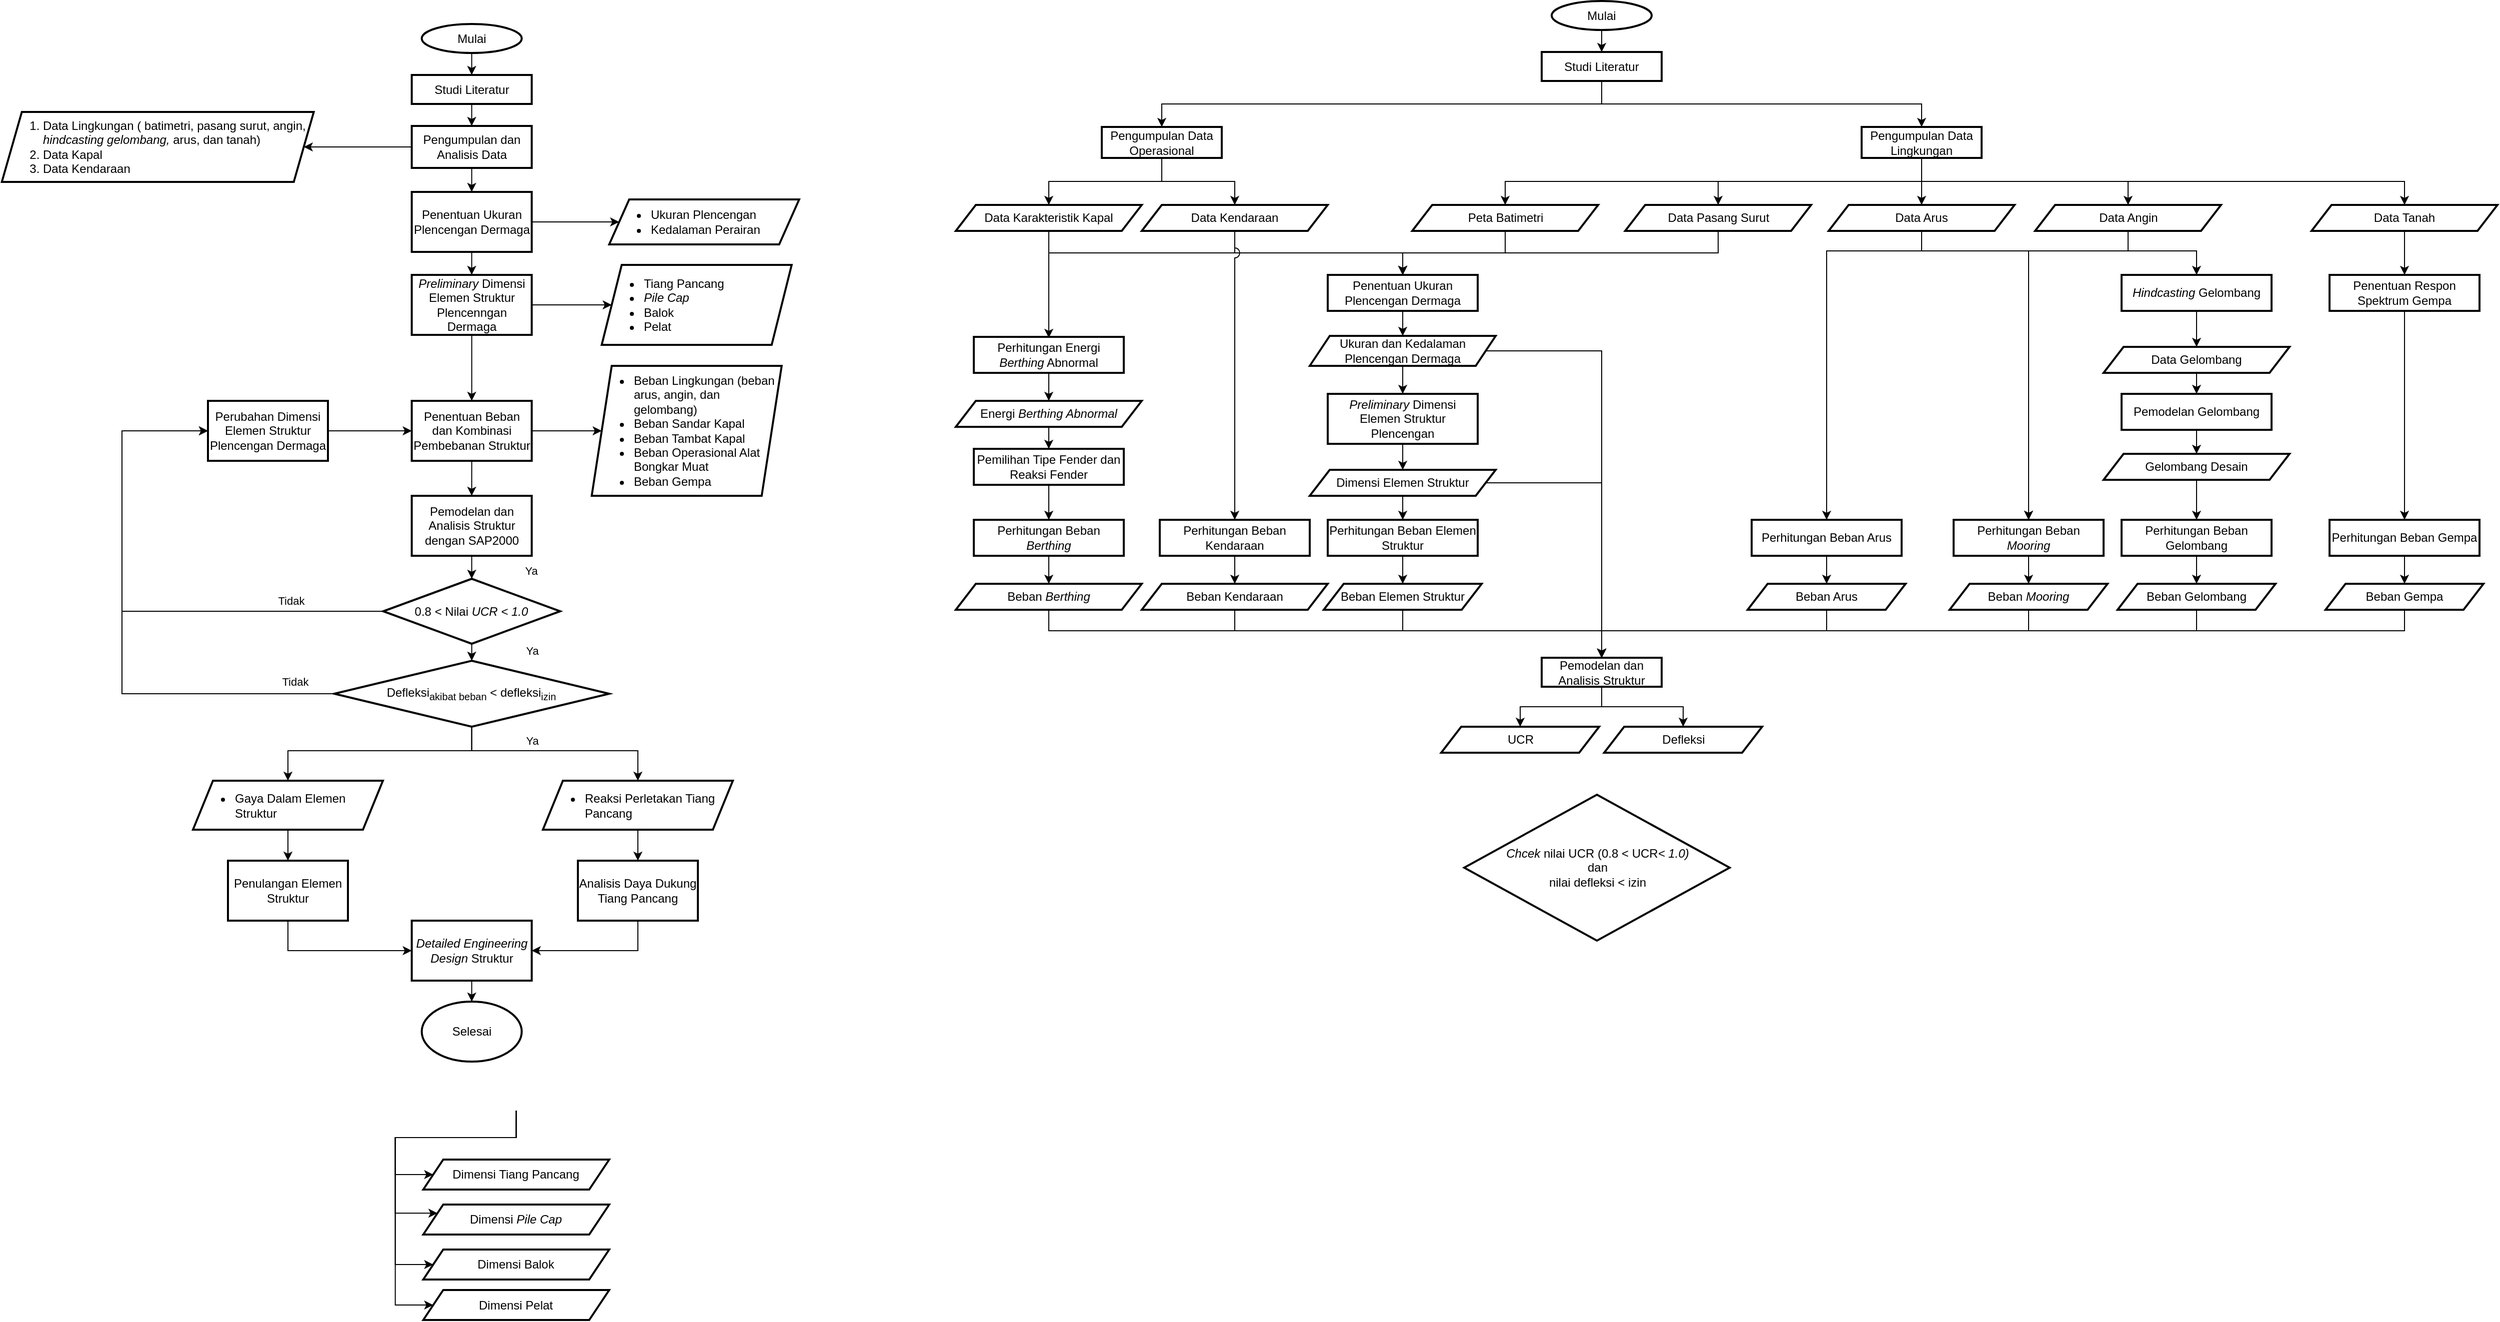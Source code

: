 <mxfile version="21.5.1" type="github">
  <diagram id="hsn3fKaMIO-5Dz97zqOI" name="Halaman-1">
    <mxGraphModel dx="593" dy="855" grid="0" gridSize="10" guides="1" tooltips="1" connect="1" arrows="1" fold="1" page="0" pageScale="1" pageWidth="1169" pageHeight="827" background="none" math="0" shadow="0">
      <root>
        <mxCell id="0" />
        <mxCell id="1" parent="0" />
        <mxCell id="RGUvr4DlTQq4D04LTztD-4" value="" style="edgeStyle=orthogonalEdgeStyle;rounded=0;orthogonalLoop=1;jettySize=auto;html=1;" parent="1" source="RGUvr4DlTQq4D04LTztD-1" target="RGUvr4DlTQq4D04LTztD-3" edge="1">
          <mxGeometry relative="1" as="geometry" />
        </mxCell>
        <mxCell id="RGUvr4DlTQq4D04LTztD-1" value="Mulai" style="strokeWidth=2;html=1;shape=mxgraph.flowchart.start_1;whiteSpace=wrap;" parent="1" vertex="1">
          <mxGeometry x="509.83" y="353" width="100" height="29" as="geometry" />
        </mxCell>
        <mxCell id="RGUvr4DlTQq4D04LTztD-11" value="" style="edgeStyle=orthogonalEdgeStyle;rounded=0;orthogonalLoop=1;jettySize=auto;html=1;" parent="1" source="RGUvr4DlTQq4D04LTztD-3" target="RGUvr4DlTQq4D04LTztD-10" edge="1">
          <mxGeometry relative="1" as="geometry" />
        </mxCell>
        <mxCell id="RGUvr4DlTQq4D04LTztD-3" value="Studi Literatur" style="whiteSpace=wrap;html=1;strokeWidth=2;" parent="1" vertex="1">
          <mxGeometry x="499.83" y="404" width="120" height="29" as="geometry" />
        </mxCell>
        <mxCell id="RGUvr4DlTQq4D04LTztD-22" style="edgeStyle=orthogonalEdgeStyle;rounded=0;orthogonalLoop=1;jettySize=auto;html=1;entryX=1;entryY=0.5;entryDx=0;entryDy=0;" parent="1" source="RGUvr4DlTQq4D04LTztD-10" target="RGUvr4DlTQq4D04LTztD-19" edge="1">
          <mxGeometry relative="1" as="geometry" />
        </mxCell>
        <mxCell id="RGUvr4DlTQq4D04LTztD-25" style="edgeStyle=orthogonalEdgeStyle;rounded=0;orthogonalLoop=1;jettySize=auto;html=1;" parent="1" source="RGUvr4DlTQq4D04LTztD-10" target="RGUvr4DlTQq4D04LTztD-24" edge="1">
          <mxGeometry relative="1" as="geometry" />
        </mxCell>
        <mxCell id="RGUvr4DlTQq4D04LTztD-10" value="Pengumpulan dan Analisis Data" style="whiteSpace=wrap;html=1;strokeWidth=2;" parent="1" vertex="1">
          <mxGeometry x="499.83" y="455" width="120" height="42" as="geometry" />
        </mxCell>
        <mxCell id="RGUvr4DlTQq4D04LTztD-19" value="&lt;ol&gt;&lt;li style=&quot;text-align: left;&quot;&gt;Data Lingkungan ( batimetri, pasang surut, angin, &lt;i&gt;hindcasting gelombang,&lt;/i&gt;&amp;nbsp;arus, dan tanah)&lt;/li&gt;&lt;li style=&quot;text-align: left;&quot;&gt;Data Kapal&lt;/li&gt;&lt;li style=&quot;text-align: left;&quot;&gt;Data Kendaraan&lt;/li&gt;&lt;/ol&gt;" style="shape=parallelogram;perimeter=parallelogramPerimeter;whiteSpace=wrap;html=1;fixedSize=1;strokeWidth=2;align=center;" parent="1" vertex="1">
          <mxGeometry x="89.83" y="441" width="312" height="70" as="geometry" />
        </mxCell>
        <mxCell id="RGUvr4DlTQq4D04LTztD-29" value="" style="edgeStyle=orthogonalEdgeStyle;rounded=0;orthogonalLoop=1;jettySize=auto;html=1;" parent="1" source="RGUvr4DlTQq4D04LTztD-24" target="RGUvr4DlTQq4D04LTztD-28" edge="1">
          <mxGeometry relative="1" as="geometry" />
        </mxCell>
        <mxCell id="RGUvr4DlTQq4D04LTztD-31" value="" style="edgeStyle=orthogonalEdgeStyle;rounded=0;orthogonalLoop=1;jettySize=auto;html=1;" parent="1" source="RGUvr4DlTQq4D04LTztD-24" target="RGUvr4DlTQq4D04LTztD-30" edge="1">
          <mxGeometry relative="1" as="geometry" />
        </mxCell>
        <mxCell id="RGUvr4DlTQq4D04LTztD-24" value="Penentuan Ukuran Plencengan Dermaga" style="whiteSpace=wrap;html=1;strokeWidth=2;" parent="1" vertex="1">
          <mxGeometry x="499.83" y="521" width="120" height="60" as="geometry" />
        </mxCell>
        <mxCell id="RGUvr4DlTQq4D04LTztD-28" value="&lt;ul&gt;&lt;li&gt;Ukuran Plencengan&lt;/li&gt;&lt;li&gt;Kedalaman Perairan&lt;/li&gt;&lt;/ul&gt;" style="shape=parallelogram;perimeter=parallelogramPerimeter;whiteSpace=wrap;html=1;fixedSize=1;strokeWidth=2;align=left;" parent="1" vertex="1">
          <mxGeometry x="697.33" y="528.5" width="190" height="45" as="geometry" />
        </mxCell>
        <mxCell id="RGUvr4DlTQq4D04LTztD-35" style="edgeStyle=orthogonalEdgeStyle;rounded=0;orthogonalLoop=1;jettySize=auto;html=1;" parent="1" source="RGUvr4DlTQq4D04LTztD-30" target="RGUvr4DlTQq4D04LTztD-34" edge="1">
          <mxGeometry relative="1" as="geometry" />
        </mxCell>
        <mxCell id="RGUvr4DlTQq4D04LTztD-37" style="edgeStyle=orthogonalEdgeStyle;rounded=0;orthogonalLoop=1;jettySize=auto;html=1;" parent="1" source="RGUvr4DlTQq4D04LTztD-30" target="RGUvr4DlTQq4D04LTztD-36" edge="1">
          <mxGeometry relative="1" as="geometry" />
        </mxCell>
        <mxCell id="RGUvr4DlTQq4D04LTztD-30" value="&lt;i&gt;Preliminary&lt;/i&gt; Dimensi Elemen Struktur Plencenngan Dermaga" style="whiteSpace=wrap;html=1;strokeWidth=2;" parent="1" vertex="1">
          <mxGeometry x="499.83" y="604" width="120" height="60" as="geometry" />
        </mxCell>
        <mxCell id="RGUvr4DlTQq4D04LTztD-34" value="&lt;ul&gt;&lt;li&gt;Tiang Pancang&lt;/li&gt;&lt;li&gt;&lt;i&gt;Pile Cap&lt;/i&gt;&lt;/li&gt;&lt;li&gt;Balok&lt;/li&gt;&lt;li&gt;Pelat&lt;/li&gt;&lt;/ul&gt;" style="shape=parallelogram;perimeter=parallelogramPerimeter;whiteSpace=wrap;html=1;fixedSize=1;strokeWidth=2;align=left;" parent="1" vertex="1">
          <mxGeometry x="689.83" y="594" width="190" height="80" as="geometry" />
        </mxCell>
        <mxCell id="RGUvr4DlTQq4D04LTztD-39" style="edgeStyle=orthogonalEdgeStyle;rounded=0;orthogonalLoop=1;jettySize=auto;html=1;exitX=0.5;exitY=1;exitDx=0;exitDy=0;" parent="1" source="RGUvr4DlTQq4D04LTztD-36" target="RGUvr4DlTQq4D04LTztD-38" edge="1">
          <mxGeometry relative="1" as="geometry" />
        </mxCell>
        <mxCell id="RGUvr4DlTQq4D04LTztD-44" style="edgeStyle=orthogonalEdgeStyle;rounded=0;orthogonalLoop=1;jettySize=auto;html=1;exitX=1;exitY=0.5;exitDx=0;exitDy=0;" parent="1" source="RGUvr4DlTQq4D04LTztD-36" target="RGUvr4DlTQq4D04LTztD-43" edge="1">
          <mxGeometry relative="1" as="geometry" />
        </mxCell>
        <mxCell id="RGUvr4DlTQq4D04LTztD-36" value="Penentuan Beban dan Kombinasi Pembebanan Struktur" style="whiteSpace=wrap;html=1;strokeWidth=2;" parent="1" vertex="1">
          <mxGeometry x="499.83" y="730" width="120" height="60" as="geometry" />
        </mxCell>
        <mxCell id="RGUvr4DlTQq4D04LTztD-47" style="edgeStyle=orthogonalEdgeStyle;rounded=0;orthogonalLoop=1;jettySize=auto;html=1;entryX=0.5;entryY=0;entryDx=0;entryDy=0;entryPerimeter=0;" parent="1" source="RGUvr4DlTQq4D04LTztD-38" target="RGUvr4DlTQq4D04LTztD-46" edge="1">
          <mxGeometry relative="1" as="geometry" />
        </mxCell>
        <mxCell id="RGUvr4DlTQq4D04LTztD-38" value="Pemodelan dan Analisis Struktur dengan SAP2000" style="whiteSpace=wrap;html=1;strokeWidth=2;" parent="1" vertex="1">
          <mxGeometry x="499.83" y="825" width="120" height="60" as="geometry" />
        </mxCell>
        <mxCell id="RGUvr4DlTQq4D04LTztD-43" value="&lt;ul&gt;&lt;li&gt;Beban Lingkungan (beban arus, angin, dan gelombang)&lt;/li&gt;&lt;li&gt;Beban Sandar Kapal&lt;/li&gt;&lt;li&gt;Beban Tambat Kapal&lt;/li&gt;&lt;li&gt;Beban Operasional Alat&amp;nbsp; Bongkar Muat&lt;/li&gt;&lt;li&gt;Beban Gempa&lt;/li&gt;&lt;/ul&gt;" style="shape=parallelogram;perimeter=parallelogramPerimeter;whiteSpace=wrap;html=1;fixedSize=1;strokeWidth=2;align=left;" parent="1" vertex="1">
          <mxGeometry x="679.83" y="695" width="190" height="130" as="geometry" />
        </mxCell>
        <mxCell id="RGUvr4DlTQq4D04LTztD-52" style="edgeStyle=orthogonalEdgeStyle;rounded=0;orthogonalLoop=1;jettySize=auto;html=1;exitX=0.5;exitY=1;exitDx=0;exitDy=0;exitPerimeter=0;entryX=0.5;entryY=0;entryDx=0;entryDy=0;entryPerimeter=0;" parent="1" source="RGUvr4DlTQq4D04LTztD-46" target="RGUvr4DlTQq4D04LTztD-53" edge="1">
          <mxGeometry relative="1" as="geometry">
            <mxPoint x="559.83" y="1201.0" as="targetPoint" />
          </mxGeometry>
        </mxCell>
        <mxCell id="RGUvr4DlTQq4D04LTztD-46" value="0.8 &amp;lt; Nilai&lt;i&gt;&amp;nbsp;UCR &amp;lt; 1.0&lt;/i&gt;" style="strokeWidth=2;html=1;shape=mxgraph.flowchart.decision;whiteSpace=wrap;" parent="1" vertex="1">
          <mxGeometry x="471.33" y="908" width="177" height="65" as="geometry" />
        </mxCell>
        <mxCell id="RGUvr4DlTQq4D04LTztD-55" style="edgeStyle=orthogonalEdgeStyle;rounded=0;orthogonalLoop=1;jettySize=auto;html=1;entryX=0;entryY=0.5;entryDx=0;entryDy=0;" parent="1" source="RGUvr4DlTQq4D04LTztD-53" target="u0lFD6W9siVNVVhDt6ij-11" edge="1">
          <mxGeometry relative="1" as="geometry">
            <mxPoint x="209.83" y="1211" as="targetPoint" />
            <Array as="points">
              <mxPoint x="210" y="1023" />
              <mxPoint x="210" y="760" />
            </Array>
          </mxGeometry>
        </mxCell>
        <mxCell id="RGUvr4DlTQq4D04LTztD-56" value="Tidak" style="edgeLabel;html=1;align=center;verticalAlign=middle;resizable=0;points=[];" parent="RGUvr4DlTQq4D04LTztD-55" vertex="1" connectable="0">
          <mxGeometry x="-0.858" y="3" relative="1" as="geometry">
            <mxPoint y="-15" as="offset" />
          </mxGeometry>
        </mxCell>
        <mxCell id="RGUvr4DlTQq4D04LTztD-85" value="Ya" style="edgeLabel;html=1;align=center;verticalAlign=middle;resizable=0;points=[];" parent="RGUvr4DlTQq4D04LTztD-55" vertex="1" connectable="0">
          <mxGeometry x="-0.858" y="3" relative="1" as="geometry">
            <mxPoint x="236" y="-126" as="offset" />
          </mxGeometry>
        </mxCell>
        <mxCell id="RGUvr4DlTQq4D04LTztD-86" value="Ya" style="edgeLabel;html=1;align=center;verticalAlign=middle;resizable=0;points=[];" parent="RGUvr4DlTQq4D04LTztD-55" vertex="1" connectable="0">
          <mxGeometry x="-0.858" y="3" relative="1" as="geometry">
            <mxPoint x="237" y="-46" as="offset" />
          </mxGeometry>
        </mxCell>
        <mxCell id="u0lFD6W9siVNVVhDt6ij-1" value="Ya" style="edgeLabel;html=1;align=center;verticalAlign=middle;resizable=0;points=[];" parent="RGUvr4DlTQq4D04LTztD-55" vertex="1" connectable="0">
          <mxGeometry x="-0.858" y="3" relative="1" as="geometry">
            <mxPoint x="237" y="44" as="offset" />
          </mxGeometry>
        </mxCell>
        <mxCell id="u0lFD6W9siVNVVhDt6ij-2" value="Tidak" style="edgeLabel;html=1;align=center;verticalAlign=middle;resizable=0;points=[];" parent="RGUvr4DlTQq4D04LTztD-55" vertex="1" connectable="0">
          <mxGeometry x="-0.858" y="3" relative="1" as="geometry">
            <mxPoint x="-4" y="-96" as="offset" />
          </mxGeometry>
        </mxCell>
        <mxCell id="RGUvr4DlTQq4D04LTztD-60" value="" style="edgeStyle=orthogonalEdgeStyle;rounded=0;orthogonalLoop=1;jettySize=auto;html=1;entryX=0.5;entryY=0;entryDx=0;entryDy=0;" parent="1" source="RGUvr4DlTQq4D04LTztD-53" target="RGUvr4DlTQq4D04LTztD-64" edge="1">
          <mxGeometry relative="1" as="geometry">
            <mxPoint x="580" y="1180" as="targetPoint" />
            <Array as="points">
              <mxPoint x="560" y="1080" />
              <mxPoint x="376" y="1080" />
            </Array>
          </mxGeometry>
        </mxCell>
        <mxCell id="RGUvr4DlTQq4D04LTztD-68" style="edgeStyle=orthogonalEdgeStyle;rounded=0;orthogonalLoop=1;jettySize=auto;html=1;" parent="1" source="RGUvr4DlTQq4D04LTztD-53" target="RGUvr4DlTQq4D04LTztD-66" edge="1">
          <mxGeometry relative="1" as="geometry">
            <Array as="points">
              <mxPoint x="560" y="1080" />
              <mxPoint x="726" y="1080" />
            </Array>
          </mxGeometry>
        </mxCell>
        <mxCell id="RGUvr4DlTQq4D04LTztD-53" value="Defleksi&lt;sub style=&quot;border-color: var(--border-color);&quot;&gt;akibat beban&lt;/sub&gt;&amp;nbsp;&amp;lt; defleksi&lt;sub style=&quot;border-color: var(--border-color);&quot;&gt;izin&lt;/sub&gt;" style="strokeWidth=2;html=1;shape=mxgraph.flowchart.decision;whiteSpace=wrap;" parent="1" vertex="1">
          <mxGeometry x="422.33" y="990" width="275" height="66" as="geometry" />
        </mxCell>
        <mxCell id="RGUvr4DlTQq4D04LTztD-69" style="edgeStyle=orthogonalEdgeStyle;rounded=0;orthogonalLoop=1;jettySize=auto;html=1;entryX=0.5;entryY=0;entryDx=0;entryDy=0;" parent="1" source="RGUvr4DlTQq4D04LTztD-64" target="RGUvr4DlTQq4D04LTztD-70" edge="1">
          <mxGeometry relative="1" as="geometry">
            <mxPoint x="375" y="1249" as="targetPoint" />
          </mxGeometry>
        </mxCell>
        <mxCell id="RGUvr4DlTQq4D04LTztD-64" value="&lt;ul&gt;&lt;li&gt;Gaya Dalam Elemen Struktur&lt;/li&gt;&lt;/ul&gt;" style="shape=parallelogram;perimeter=parallelogramPerimeter;whiteSpace=wrap;html=1;fixedSize=1;strokeWidth=2;align=left;" parent="1" vertex="1">
          <mxGeometry x="281" y="1110" width="190" height="49" as="geometry" />
        </mxCell>
        <mxCell id="RGUvr4DlTQq4D04LTztD-73" style="edgeStyle=orthogonalEdgeStyle;rounded=0;orthogonalLoop=1;jettySize=auto;html=1;entryX=0.5;entryY=0;entryDx=0;entryDy=0;" parent="1" source="RGUvr4DlTQq4D04LTztD-66" target="RGUvr4DlTQq4D04LTztD-72" edge="1">
          <mxGeometry relative="1" as="geometry" />
        </mxCell>
        <mxCell id="RGUvr4DlTQq4D04LTztD-66" value="&lt;ul&gt;&lt;li&gt;Reaksi Perletakan Tiang Pancang&lt;/li&gt;&lt;/ul&gt;" style="shape=parallelogram;perimeter=parallelogramPerimeter;whiteSpace=wrap;html=1;fixedSize=1;strokeWidth=2;align=left;" parent="1" vertex="1">
          <mxGeometry x="631" y="1110" width="190" height="49" as="geometry" />
        </mxCell>
        <mxCell id="RGUvr4DlTQq4D04LTztD-75" style="edgeStyle=orthogonalEdgeStyle;rounded=0;orthogonalLoop=1;jettySize=auto;html=1;entryX=0;entryY=0.5;entryDx=0;entryDy=0;exitX=0.5;exitY=1;exitDx=0;exitDy=0;" parent="1" source="RGUvr4DlTQq4D04LTztD-70" target="RGUvr4DlTQq4D04LTztD-74" edge="1">
          <mxGeometry relative="1" as="geometry" />
        </mxCell>
        <mxCell id="RGUvr4DlTQq4D04LTztD-70" value="Penulangan Elemen Struktur" style="whiteSpace=wrap;html=1;strokeWidth=2;" parent="1" vertex="1">
          <mxGeometry x="316" y="1190" width="120" height="60" as="geometry" />
        </mxCell>
        <mxCell id="RGUvr4DlTQq4D04LTztD-76" style="edgeStyle=orthogonalEdgeStyle;rounded=0;orthogonalLoop=1;jettySize=auto;html=1;entryX=1;entryY=0.5;entryDx=0;entryDy=0;exitX=0.5;exitY=1;exitDx=0;exitDy=0;" parent="1" source="RGUvr4DlTQq4D04LTztD-72" target="RGUvr4DlTQq4D04LTztD-74" edge="1">
          <mxGeometry relative="1" as="geometry" />
        </mxCell>
        <mxCell id="RGUvr4DlTQq4D04LTztD-72" value="Analisis Daya Dukung Tiang Pancang" style="whiteSpace=wrap;html=1;strokeWidth=2;" parent="1" vertex="1">
          <mxGeometry x="666" y="1190" width="120" height="60" as="geometry" />
        </mxCell>
        <mxCell id="RGUvr4DlTQq4D04LTztD-78" value="" style="edgeStyle=orthogonalEdgeStyle;rounded=0;orthogonalLoop=1;jettySize=auto;html=1;entryX=0.5;entryY=0;entryDx=0;entryDy=0;entryPerimeter=0;" parent="1" source="RGUvr4DlTQq4D04LTztD-74" target="RGUvr4DlTQq4D04LTztD-79" edge="1">
          <mxGeometry relative="1" as="geometry">
            <mxPoint x="560" y="1439" as="targetPoint" />
          </mxGeometry>
        </mxCell>
        <mxCell id="RGUvr4DlTQq4D04LTztD-74" value="&lt;i&gt;Detailed Engineering Design &lt;/i&gt;Struktur" style="whiteSpace=wrap;html=1;strokeWidth=2;" parent="1" vertex="1">
          <mxGeometry x="499.83" y="1250" width="120" height="60" as="geometry" />
        </mxCell>
        <mxCell id="RGUvr4DlTQq4D04LTztD-79" value="Selesai" style="strokeWidth=2;html=1;shape=mxgraph.flowchart.start_1;whiteSpace=wrap;" parent="1" vertex="1">
          <mxGeometry x="509.83" y="1331" width="100" height="60" as="geometry" />
        </mxCell>
        <mxCell id="u0lFD6W9siVNVVhDt6ij-7" value="" style="edgeStyle=orthogonalEdgeStyle;rounded=0;orthogonalLoop=1;jettySize=auto;html=1;exitX=0;exitY=0.5;exitDx=0;exitDy=0;exitPerimeter=0;entryX=0;entryY=0.5;entryDx=0;entryDy=0;" parent="1" source="RGUvr4DlTQq4D04LTztD-46" target="u0lFD6W9siVNVVhDt6ij-11" edge="1">
          <mxGeometry relative="1" as="geometry">
            <Array as="points">
              <mxPoint x="210" y="941" />
              <mxPoint x="210" y="760" />
            </Array>
            <mxPoint x="471" y="941" as="sourcePoint" />
            <mxPoint x="499" y="634" as="targetPoint" />
          </mxGeometry>
        </mxCell>
        <mxCell id="u0lFD6W9siVNVVhDt6ij-12" style="edgeStyle=orthogonalEdgeStyle;rounded=0;orthogonalLoop=1;jettySize=auto;html=1;entryX=0;entryY=0.5;entryDx=0;entryDy=0;" parent="1" source="u0lFD6W9siVNVVhDt6ij-11" target="RGUvr4DlTQq4D04LTztD-36" edge="1">
          <mxGeometry relative="1" as="geometry" />
        </mxCell>
        <mxCell id="u0lFD6W9siVNVVhDt6ij-11" value="Perubahan Dimensi Elemen Struktur Plencengan Dermaga" style="whiteSpace=wrap;html=1;strokeWidth=2;" parent="1" vertex="1">
          <mxGeometry x="296" y="730" width="120" height="60" as="geometry" />
        </mxCell>
        <mxCell id="rYCNu0aDo_Y2NOdWBEIi-1" value="Mulai" style="strokeWidth=2;html=1;shape=mxgraph.flowchart.start_1;whiteSpace=wrap;" vertex="1" parent="1">
          <mxGeometry x="1640" y="330" width="100" height="29" as="geometry" />
        </mxCell>
        <mxCell id="rYCNu0aDo_Y2NOdWBEIi-2" value="" style="edgeStyle=orthogonalEdgeStyle;rounded=0;orthogonalLoop=1;jettySize=auto;html=1;exitX=0.5;exitY=1;exitDx=0;exitDy=0;exitPerimeter=0;" edge="1" target="rYCNu0aDo_Y2NOdWBEIi-3" parent="1" source="rYCNu0aDo_Y2NOdWBEIi-1">
          <mxGeometry relative="1" as="geometry">
            <mxPoint x="1690" y="351.0" as="sourcePoint" />
          </mxGeometry>
        </mxCell>
        <mxCell id="rYCNu0aDo_Y2NOdWBEIi-14" style="edgeStyle=orthogonalEdgeStyle;rounded=0;orthogonalLoop=1;jettySize=auto;html=1;exitX=0.5;exitY=1;exitDx=0;exitDy=0;" edge="1" parent="1" source="rYCNu0aDo_Y2NOdWBEIi-3" target="rYCNu0aDo_Y2NOdWBEIi-4">
          <mxGeometry relative="1" as="geometry" />
        </mxCell>
        <mxCell id="rYCNu0aDo_Y2NOdWBEIi-15" style="edgeStyle=orthogonalEdgeStyle;rounded=0;orthogonalLoop=1;jettySize=auto;html=1;entryX=0.5;entryY=0;entryDx=0;entryDy=0;exitX=0.5;exitY=1;exitDx=0;exitDy=0;" edge="1" parent="1" source="rYCNu0aDo_Y2NOdWBEIi-3" target="rYCNu0aDo_Y2NOdWBEIi-8">
          <mxGeometry relative="1" as="geometry" />
        </mxCell>
        <mxCell id="rYCNu0aDo_Y2NOdWBEIi-3" value="Studi Literatur" style="whiteSpace=wrap;html=1;strokeWidth=2;" vertex="1" parent="1">
          <mxGeometry x="1630" y="381" width="120" height="29" as="geometry" />
        </mxCell>
        <mxCell id="rYCNu0aDo_Y2NOdWBEIi-21" style="edgeStyle=orthogonalEdgeStyle;rounded=0;orthogonalLoop=1;jettySize=auto;html=1;exitX=0.5;exitY=1;exitDx=0;exitDy=0;" edge="1" parent="1" source="rYCNu0aDo_Y2NOdWBEIi-4" target="rYCNu0aDo_Y2NOdWBEIi-6">
          <mxGeometry relative="1" as="geometry" />
        </mxCell>
        <mxCell id="rYCNu0aDo_Y2NOdWBEIi-22" style="edgeStyle=orthogonalEdgeStyle;rounded=0;orthogonalLoop=1;jettySize=auto;html=1;entryX=0.5;entryY=0;entryDx=0;entryDy=0;" edge="1" parent="1" source="rYCNu0aDo_Y2NOdWBEIi-4" target="rYCNu0aDo_Y2NOdWBEIi-7">
          <mxGeometry relative="1" as="geometry" />
        </mxCell>
        <mxCell id="rYCNu0aDo_Y2NOdWBEIi-4" value="Pengumpulan Data Operasional" style="whiteSpace=wrap;html=1;strokeWidth=2;" vertex="1" parent="1">
          <mxGeometry x="1190" y="456" width="120" height="31" as="geometry" />
        </mxCell>
        <mxCell id="rYCNu0aDo_Y2NOdWBEIi-19" style="edgeStyle=orthogonalEdgeStyle;rounded=0;orthogonalLoop=1;jettySize=auto;html=1;entryX=0.5;entryY=0;entryDx=0;entryDy=0;exitX=0.5;exitY=1;exitDx=0;exitDy=0;" edge="1" parent="1" source="rYCNu0aDo_Y2NOdWBEIi-6" target="rYCNu0aDo_Y2NOdWBEIi-16">
          <mxGeometry relative="1" as="geometry" />
        </mxCell>
        <mxCell id="rYCNu0aDo_Y2NOdWBEIi-37" style="edgeStyle=orthogonalEdgeStyle;rounded=0;orthogonalLoop=1;jettySize=auto;html=1;jumpStyle=arc;jumpSize=10;" edge="1" parent="1" source="rYCNu0aDo_Y2NOdWBEIi-6">
          <mxGeometry relative="1" as="geometry">
            <mxPoint x="1137" y="667" as="targetPoint" />
          </mxGeometry>
        </mxCell>
        <mxCell id="rYCNu0aDo_Y2NOdWBEIi-6" value="&lt;span style=&quot;text-align: left; background-color: initial;&quot;&gt;Data Karakteristik Kapal&lt;/span&gt;" style="shape=parallelogram;perimeter=parallelogramPerimeter;whiteSpace=wrap;html=1;fixedSize=1;strokeWidth=2;align=center;" vertex="1" parent="1">
          <mxGeometry x="1044" y="534" width="186" height="26" as="geometry" />
        </mxCell>
        <mxCell id="rYCNu0aDo_Y2NOdWBEIi-18" style="edgeStyle=orthogonalEdgeStyle;rounded=0;orthogonalLoop=1;jettySize=auto;html=1;entryX=0.5;entryY=0;entryDx=0;entryDy=0;" edge="1" parent="1" source="rYCNu0aDo_Y2NOdWBEIi-7" target="rYCNu0aDo_Y2NOdWBEIi-16">
          <mxGeometry relative="1" as="geometry" />
        </mxCell>
        <mxCell id="rYCNu0aDo_Y2NOdWBEIi-36" style="edgeStyle=orthogonalEdgeStyle;rounded=0;orthogonalLoop=1;jettySize=auto;html=1;jumpStyle=arc;jumpSize=10;" edge="1" parent="1" source="rYCNu0aDo_Y2NOdWBEIi-7" target="rYCNu0aDo_Y2NOdWBEIi-28">
          <mxGeometry relative="1" as="geometry" />
        </mxCell>
        <mxCell id="rYCNu0aDo_Y2NOdWBEIi-7" value="&lt;span style=&quot;text-align: left; background-color: initial;&quot;&gt;Data Kendaraan&lt;/span&gt;" style="shape=parallelogram;perimeter=parallelogramPerimeter;whiteSpace=wrap;html=1;fixedSize=1;strokeWidth=2;align=center;" vertex="1" parent="1">
          <mxGeometry x="1230" y="534" width="186" height="26" as="geometry" />
        </mxCell>
        <mxCell id="rYCNu0aDo_Y2NOdWBEIi-23" style="edgeStyle=orthogonalEdgeStyle;rounded=0;orthogonalLoop=1;jettySize=auto;html=1;entryX=0.5;entryY=0;entryDx=0;entryDy=0;exitX=0.5;exitY=1;exitDx=0;exitDy=0;" edge="1" parent="1" source="rYCNu0aDo_Y2NOdWBEIi-8" target="rYCNu0aDo_Y2NOdWBEIi-9">
          <mxGeometry relative="1" as="geometry" />
        </mxCell>
        <mxCell id="rYCNu0aDo_Y2NOdWBEIi-24" style="edgeStyle=orthogonalEdgeStyle;rounded=0;orthogonalLoop=1;jettySize=auto;html=1;entryX=0.5;entryY=0;entryDx=0;entryDy=0;exitX=0.5;exitY=1;exitDx=0;exitDy=0;" edge="1" parent="1" source="rYCNu0aDo_Y2NOdWBEIi-8" target="rYCNu0aDo_Y2NOdWBEIi-10">
          <mxGeometry relative="1" as="geometry" />
        </mxCell>
        <mxCell id="rYCNu0aDo_Y2NOdWBEIi-25" style="edgeStyle=orthogonalEdgeStyle;rounded=0;orthogonalLoop=1;jettySize=auto;html=1;" edge="1" parent="1" source="rYCNu0aDo_Y2NOdWBEIi-8" target="rYCNu0aDo_Y2NOdWBEIi-11">
          <mxGeometry relative="1" as="geometry" />
        </mxCell>
        <mxCell id="rYCNu0aDo_Y2NOdWBEIi-26" style="edgeStyle=orthogonalEdgeStyle;rounded=0;orthogonalLoop=1;jettySize=auto;html=1;exitX=0.5;exitY=1;exitDx=0;exitDy=0;" edge="1" parent="1" source="rYCNu0aDo_Y2NOdWBEIi-8" target="rYCNu0aDo_Y2NOdWBEIi-12">
          <mxGeometry relative="1" as="geometry" />
        </mxCell>
        <mxCell id="rYCNu0aDo_Y2NOdWBEIi-27" style="edgeStyle=orthogonalEdgeStyle;rounded=0;orthogonalLoop=1;jettySize=auto;html=1;entryX=0.5;entryY=0;entryDx=0;entryDy=0;exitX=0.5;exitY=1;exitDx=0;exitDy=0;" edge="1" parent="1" source="rYCNu0aDo_Y2NOdWBEIi-8" target="rYCNu0aDo_Y2NOdWBEIi-13">
          <mxGeometry relative="1" as="geometry">
            <mxPoint x="2426.5" y="534" as="targetPoint" />
          </mxGeometry>
        </mxCell>
        <mxCell id="rYCNu0aDo_Y2NOdWBEIi-8" value="Pengumpulan Data Lingkungan" style="whiteSpace=wrap;html=1;strokeWidth=2;" vertex="1" parent="1">
          <mxGeometry x="1950" y="456" width="120" height="31" as="geometry" />
        </mxCell>
        <mxCell id="rYCNu0aDo_Y2NOdWBEIi-17" style="edgeStyle=orthogonalEdgeStyle;rounded=0;orthogonalLoop=1;jettySize=auto;html=1;exitX=0.5;exitY=1;exitDx=0;exitDy=0;" edge="1" parent="1" source="rYCNu0aDo_Y2NOdWBEIi-9" target="rYCNu0aDo_Y2NOdWBEIi-16">
          <mxGeometry relative="1" as="geometry" />
        </mxCell>
        <mxCell id="rYCNu0aDo_Y2NOdWBEIi-9" value="&lt;span style=&quot;text-align: left; background-color: initial;&quot;&gt;Peta Batimetri&lt;/span&gt;" style="shape=parallelogram;perimeter=parallelogramPerimeter;whiteSpace=wrap;html=1;fixedSize=1;strokeWidth=2;align=center;" vertex="1" parent="1">
          <mxGeometry x="1500.5" y="534" width="186" height="26" as="geometry" />
        </mxCell>
        <mxCell id="rYCNu0aDo_Y2NOdWBEIi-33" style="edgeStyle=orthogonalEdgeStyle;rounded=0;orthogonalLoop=1;jettySize=auto;html=1;entryX=0.5;entryY=0;entryDx=0;entryDy=0;exitX=0.5;exitY=1;exitDx=0;exitDy=0;" edge="1" parent="1" source="rYCNu0aDo_Y2NOdWBEIi-10" target="rYCNu0aDo_Y2NOdWBEIi-16">
          <mxGeometry relative="1" as="geometry">
            <mxPoint x="1806.5" y="604" as="targetPoint" />
          </mxGeometry>
        </mxCell>
        <mxCell id="rYCNu0aDo_Y2NOdWBEIi-10" value="&lt;span style=&quot;text-align: left; background-color: initial;&quot;&gt;Data Pasang Surut&lt;/span&gt;" style="shape=parallelogram;perimeter=parallelogramPerimeter;whiteSpace=wrap;html=1;fixedSize=1;strokeWidth=2;align=center;" vertex="1" parent="1">
          <mxGeometry x="1713.5" y="534" width="186" height="26" as="geometry" />
        </mxCell>
        <mxCell id="rYCNu0aDo_Y2NOdWBEIi-46" style="edgeStyle=orthogonalEdgeStyle;rounded=0;orthogonalLoop=1;jettySize=auto;html=1;" edge="1" parent="1" source="rYCNu0aDo_Y2NOdWBEIi-11" target="rYCNu0aDo_Y2NOdWBEIi-45">
          <mxGeometry relative="1" as="geometry">
            <Array as="points">
              <mxPoint x="2010" y="580" />
              <mxPoint x="1915" y="580" />
            </Array>
          </mxGeometry>
        </mxCell>
        <mxCell id="rYCNu0aDo_Y2NOdWBEIi-72" style="edgeStyle=orthogonalEdgeStyle;rounded=0;orthogonalLoop=1;jettySize=auto;html=1;entryX=0.5;entryY=0;entryDx=0;entryDy=0;" edge="1" parent="1" source="rYCNu0aDo_Y2NOdWBEIi-11" target="rYCNu0aDo_Y2NOdWBEIi-34">
          <mxGeometry relative="1" as="geometry">
            <Array as="points">
              <mxPoint x="2010" y="580" />
              <mxPoint x="2117" y="580" />
            </Array>
          </mxGeometry>
        </mxCell>
        <mxCell id="rYCNu0aDo_Y2NOdWBEIi-11" value="&lt;span style=&quot;text-align: left; background-color: initial;&quot;&gt;Data Arus&lt;/span&gt;" style="shape=parallelogram;perimeter=parallelogramPerimeter;whiteSpace=wrap;html=1;fixedSize=1;strokeWidth=2;align=center;" vertex="1" parent="1">
          <mxGeometry x="1917" y="534" width="186" height="26" as="geometry" />
        </mxCell>
        <mxCell id="rYCNu0aDo_Y2NOdWBEIi-39" style="edgeStyle=orthogonalEdgeStyle;rounded=0;orthogonalLoop=1;jettySize=auto;html=1;entryX=0.5;entryY=0;entryDx=0;entryDy=0;" edge="1" parent="1" source="rYCNu0aDo_Y2NOdWBEIi-12" target="rYCNu0aDo_Y2NOdWBEIi-34">
          <mxGeometry relative="1" as="geometry">
            <Array as="points">
              <mxPoint x="2217" y="580" />
              <mxPoint x="2117" y="580" />
            </Array>
          </mxGeometry>
        </mxCell>
        <mxCell id="rYCNu0aDo_Y2NOdWBEIi-42" style="edgeStyle=orthogonalEdgeStyle;rounded=0;orthogonalLoop=1;jettySize=auto;html=1;entryX=0.5;entryY=0;entryDx=0;entryDy=0;" edge="1" parent="1" source="rYCNu0aDo_Y2NOdWBEIi-12" target="rYCNu0aDo_Y2NOdWBEIi-41">
          <mxGeometry relative="1" as="geometry">
            <Array as="points">
              <mxPoint x="2217" y="580" />
              <mxPoint x="2285" y="580" />
            </Array>
          </mxGeometry>
        </mxCell>
        <mxCell id="rYCNu0aDo_Y2NOdWBEIi-12" value="&lt;span style=&quot;text-align: left; background-color: initial;&quot;&gt;Data Angin&lt;/span&gt;" style="shape=parallelogram;perimeter=parallelogramPerimeter;whiteSpace=wrap;html=1;fixedSize=1;strokeWidth=2;align=center;" vertex="1" parent="1">
          <mxGeometry x="2123.5" y="534" width="186" height="26" as="geometry" />
        </mxCell>
        <mxCell id="rYCNu0aDo_Y2NOdWBEIi-79" style="edgeStyle=orthogonalEdgeStyle;rounded=0;orthogonalLoop=1;jettySize=auto;html=1;entryX=0.5;entryY=0;entryDx=0;entryDy=0;" edge="1" parent="1" source="rYCNu0aDo_Y2NOdWBEIi-13" target="rYCNu0aDo_Y2NOdWBEIi-78">
          <mxGeometry relative="1" as="geometry" />
        </mxCell>
        <mxCell id="rYCNu0aDo_Y2NOdWBEIi-13" value="&lt;span style=&quot;text-align: left; background-color: initial;&quot;&gt;Data Tanah&lt;/span&gt;" style="shape=parallelogram;perimeter=parallelogramPerimeter;whiteSpace=wrap;html=1;fixedSize=1;strokeWidth=2;align=center;" vertex="1" parent="1">
          <mxGeometry x="2400" y="534" width="186" height="26" as="geometry" />
        </mxCell>
        <mxCell id="rYCNu0aDo_Y2NOdWBEIi-56" style="edgeStyle=orthogonalEdgeStyle;rounded=0;orthogonalLoop=1;jettySize=auto;html=1;" edge="1" parent="1" source="rYCNu0aDo_Y2NOdWBEIi-16" target="rYCNu0aDo_Y2NOdWBEIi-55">
          <mxGeometry relative="1" as="geometry" />
        </mxCell>
        <mxCell id="rYCNu0aDo_Y2NOdWBEIi-16" value="Penentuan Ukuran Plencengan Dermaga" style="whiteSpace=wrap;html=1;strokeWidth=2;" vertex="1" parent="1">
          <mxGeometry x="1416" y="604" width="150" height="36" as="geometry" />
        </mxCell>
        <mxCell id="rYCNu0aDo_Y2NOdWBEIi-93" style="edgeStyle=orthogonalEdgeStyle;rounded=0;orthogonalLoop=1;jettySize=auto;html=1;" edge="1" parent="1" source="rYCNu0aDo_Y2NOdWBEIi-28" target="rYCNu0aDo_Y2NOdWBEIi-83">
          <mxGeometry relative="1" as="geometry" />
        </mxCell>
        <mxCell id="rYCNu0aDo_Y2NOdWBEIi-28" value="Perhitungan Beban Kendaraan" style="whiteSpace=wrap;html=1;strokeWidth=2;" vertex="1" parent="1">
          <mxGeometry x="1248" y="849" width="150" height="36" as="geometry" />
        </mxCell>
        <mxCell id="rYCNu0aDo_Y2NOdWBEIi-92" style="edgeStyle=orthogonalEdgeStyle;rounded=0;orthogonalLoop=1;jettySize=auto;html=1;" edge="1" parent="1" source="rYCNu0aDo_Y2NOdWBEIi-29" target="rYCNu0aDo_Y2NOdWBEIi-82">
          <mxGeometry relative="1" as="geometry" />
        </mxCell>
        <mxCell id="rYCNu0aDo_Y2NOdWBEIi-29" value="Perhitungan Beban &lt;i&gt;Berthing&lt;/i&gt;" style="whiteSpace=wrap;html=1;strokeWidth=2;" vertex="1" parent="1">
          <mxGeometry x="1062" y="849" width="150" height="36" as="geometry" />
        </mxCell>
        <mxCell id="rYCNu0aDo_Y2NOdWBEIi-106" style="edgeStyle=orthogonalEdgeStyle;rounded=0;orthogonalLoop=1;jettySize=auto;html=1;" edge="1" parent="1" source="rYCNu0aDo_Y2NOdWBEIi-34" target="rYCNu0aDo_Y2NOdWBEIi-97">
          <mxGeometry relative="1" as="geometry" />
        </mxCell>
        <mxCell id="rYCNu0aDo_Y2NOdWBEIi-34" value="Perhitungan Beban &lt;i&gt;Mooring&lt;/i&gt;" style="whiteSpace=wrap;html=1;strokeWidth=2;" vertex="1" parent="1">
          <mxGeometry x="2042" y="849" width="150" height="36" as="geometry" />
        </mxCell>
        <mxCell id="rYCNu0aDo_Y2NOdWBEIi-48" style="edgeStyle=orthogonalEdgeStyle;rounded=0;orthogonalLoop=1;jettySize=auto;html=1;entryX=0.5;entryY=0;entryDx=0;entryDy=0;" edge="1" parent="1" source="rYCNu0aDo_Y2NOdWBEIi-41" target="rYCNu0aDo_Y2NOdWBEIi-47">
          <mxGeometry relative="1" as="geometry" />
        </mxCell>
        <mxCell id="rYCNu0aDo_Y2NOdWBEIi-41" value="&lt;i&gt;Hindcasting &lt;/i&gt;Gelombang" style="whiteSpace=wrap;html=1;strokeWidth=2;" vertex="1" parent="1">
          <mxGeometry x="2210" y="604" width="150" height="36" as="geometry" />
        </mxCell>
        <mxCell id="rYCNu0aDo_Y2NOdWBEIi-105" style="edgeStyle=orthogonalEdgeStyle;rounded=0;orthogonalLoop=1;jettySize=auto;html=1;" edge="1" parent="1" source="rYCNu0aDo_Y2NOdWBEIi-45" target="rYCNu0aDo_Y2NOdWBEIi-96">
          <mxGeometry relative="1" as="geometry" />
        </mxCell>
        <mxCell id="rYCNu0aDo_Y2NOdWBEIi-45" value="Perhitungan Beban Arus" style="whiteSpace=wrap;html=1;strokeWidth=2;" vertex="1" parent="1">
          <mxGeometry x="1840" y="849" width="150" height="36" as="geometry" />
        </mxCell>
        <mxCell id="rYCNu0aDo_Y2NOdWBEIi-75" style="edgeStyle=orthogonalEdgeStyle;rounded=0;orthogonalLoop=1;jettySize=auto;html=1;entryX=0.5;entryY=0;entryDx=0;entryDy=0;" edge="1" parent="1" source="rYCNu0aDo_Y2NOdWBEIi-47" target="rYCNu0aDo_Y2NOdWBEIi-73">
          <mxGeometry relative="1" as="geometry" />
        </mxCell>
        <mxCell id="rYCNu0aDo_Y2NOdWBEIi-47" value="&lt;span style=&quot;text-align: left; background-color: initial;&quot;&gt;Data Gelombang&lt;/span&gt;" style="shape=parallelogram;perimeter=parallelogramPerimeter;whiteSpace=wrap;html=1;fixedSize=1;strokeWidth=2;align=center;" vertex="1" parent="1">
          <mxGeometry x="2192" y="676" width="186" height="26" as="geometry" />
        </mxCell>
        <mxCell id="rYCNu0aDo_Y2NOdWBEIi-107" style="edgeStyle=orthogonalEdgeStyle;rounded=0;orthogonalLoop=1;jettySize=auto;html=1;" edge="1" parent="1" source="rYCNu0aDo_Y2NOdWBEIi-50" target="rYCNu0aDo_Y2NOdWBEIi-98">
          <mxGeometry relative="1" as="geometry" />
        </mxCell>
        <mxCell id="rYCNu0aDo_Y2NOdWBEIi-50" value="Perhitungan Beban Gelombang" style="whiteSpace=wrap;html=1;strokeWidth=2;" vertex="1" parent="1">
          <mxGeometry x="2210" y="849" width="150" height="36" as="geometry" />
        </mxCell>
        <mxCell id="rYCNu0aDo_Y2NOdWBEIi-108" style="edgeStyle=orthogonalEdgeStyle;rounded=0;orthogonalLoop=1;jettySize=auto;html=1;" edge="1" parent="1" source="rYCNu0aDo_Y2NOdWBEIi-53" target="rYCNu0aDo_Y2NOdWBEIi-99">
          <mxGeometry relative="1" as="geometry" />
        </mxCell>
        <mxCell id="rYCNu0aDo_Y2NOdWBEIi-53" value="Perhitungan Beban Gempa" style="whiteSpace=wrap;html=1;strokeWidth=2;" vertex="1" parent="1">
          <mxGeometry x="2418" y="849" width="150" height="36" as="geometry" />
        </mxCell>
        <mxCell id="rYCNu0aDo_Y2NOdWBEIi-58" style="edgeStyle=orthogonalEdgeStyle;rounded=0;orthogonalLoop=1;jettySize=auto;html=1;" edge="1" parent="1" source="rYCNu0aDo_Y2NOdWBEIi-55" target="rYCNu0aDo_Y2NOdWBEIi-57">
          <mxGeometry relative="1" as="geometry" />
        </mxCell>
        <mxCell id="rYCNu0aDo_Y2NOdWBEIi-101" style="edgeStyle=orthogonalEdgeStyle;rounded=0;orthogonalLoop=1;jettySize=auto;html=1;" edge="1" parent="1" source="rYCNu0aDo_Y2NOdWBEIi-55" target="rYCNu0aDo_Y2NOdWBEIi-100">
          <mxGeometry relative="1" as="geometry" />
        </mxCell>
        <mxCell id="rYCNu0aDo_Y2NOdWBEIi-55" value="&lt;div style=&quot;&quot;&gt;&lt;span style=&quot;background-color: initial;&quot;&gt;Ukuran dan Kedalaman Plencengan Dermaga&lt;/span&gt;&lt;/div&gt;" style="shape=parallelogram;perimeter=parallelogramPerimeter;whiteSpace=wrap;html=1;fixedSize=1;strokeWidth=2;align=center;" vertex="1" parent="1">
          <mxGeometry x="1398" y="665" width="186" height="30" as="geometry" />
        </mxCell>
        <mxCell id="rYCNu0aDo_Y2NOdWBEIi-64" style="edgeStyle=orthogonalEdgeStyle;rounded=0;orthogonalLoop=1;jettySize=auto;html=1;exitX=0.5;exitY=1;exitDx=0;exitDy=0;entryX=0;entryY=0.5;entryDx=0;entryDy=0;" edge="1" parent="1" target="rYCNu0aDo_Y2NOdWBEIi-59">
          <mxGeometry relative="1" as="geometry">
            <mxPoint x="604.33" y="1440.0" as="sourcePoint" />
            <Array as="points">
              <mxPoint x="604.33" y="1467" />
              <mxPoint x="483.33" y="1467" />
              <mxPoint x="483.33" y="1504" />
            </Array>
          </mxGeometry>
        </mxCell>
        <mxCell id="rYCNu0aDo_Y2NOdWBEIi-65" style="edgeStyle=orthogonalEdgeStyle;rounded=0;orthogonalLoop=1;jettySize=auto;html=1;entryX=0;entryY=0.25;entryDx=0;entryDy=0;" edge="1" parent="1" target="rYCNu0aDo_Y2NOdWBEIi-60">
          <mxGeometry relative="1" as="geometry">
            <mxPoint x="604.33" y="1440.0" as="sourcePoint" />
            <Array as="points">
              <mxPoint x="604.33" y="1467" />
              <mxPoint x="483.33" y="1467" />
              <mxPoint x="483.33" y="1543" />
            </Array>
          </mxGeometry>
        </mxCell>
        <mxCell id="rYCNu0aDo_Y2NOdWBEIi-66" style="edgeStyle=orthogonalEdgeStyle;rounded=0;orthogonalLoop=1;jettySize=auto;html=1;entryX=0;entryY=0.5;entryDx=0;entryDy=0;" edge="1" parent="1" target="rYCNu0aDo_Y2NOdWBEIi-61">
          <mxGeometry relative="1" as="geometry">
            <mxPoint x="604.33" y="1440.0" as="sourcePoint" />
            <Array as="points">
              <mxPoint x="604.33" y="1467" />
              <mxPoint x="483.33" y="1467" />
              <mxPoint x="483.33" y="1594" />
            </Array>
          </mxGeometry>
        </mxCell>
        <mxCell id="rYCNu0aDo_Y2NOdWBEIi-67" style="edgeStyle=orthogonalEdgeStyle;rounded=0;orthogonalLoop=1;jettySize=auto;html=1;entryX=0;entryY=0.5;entryDx=0;entryDy=0;" edge="1" parent="1" target="rYCNu0aDo_Y2NOdWBEIi-62">
          <mxGeometry relative="1" as="geometry">
            <mxPoint x="604.33" y="1440.0" as="sourcePoint" />
            <Array as="points">
              <mxPoint x="604.33" y="1467" />
              <mxPoint x="483.33" y="1467" />
              <mxPoint x="483.33" y="1635" />
            </Array>
          </mxGeometry>
        </mxCell>
        <mxCell id="rYCNu0aDo_Y2NOdWBEIi-69" style="edgeStyle=orthogonalEdgeStyle;rounded=0;orthogonalLoop=1;jettySize=auto;html=1;entryX=0.5;entryY=0;entryDx=0;entryDy=0;" edge="1" parent="1" source="rYCNu0aDo_Y2NOdWBEIi-57" target="rYCNu0aDo_Y2NOdWBEIi-68">
          <mxGeometry relative="1" as="geometry" />
        </mxCell>
        <mxCell id="rYCNu0aDo_Y2NOdWBEIi-57" value="&lt;i&gt;Preliminary &lt;/i&gt;Dimensi Elemen Struktur Plencengan" style="whiteSpace=wrap;html=1;strokeWidth=2;" vertex="1" parent="1">
          <mxGeometry x="1416" y="723" width="150" height="50" as="geometry" />
        </mxCell>
        <mxCell id="rYCNu0aDo_Y2NOdWBEIi-59" value="&lt;div style=&quot;&quot;&gt;Dimensi Tiang Pancang&lt;/div&gt;" style="shape=parallelogram;perimeter=parallelogramPerimeter;whiteSpace=wrap;html=1;fixedSize=1;strokeWidth=2;align=center;" vertex="1" parent="1">
          <mxGeometry x="511.33" y="1489" width="186" height="30" as="geometry" />
        </mxCell>
        <mxCell id="rYCNu0aDo_Y2NOdWBEIi-60" value="&lt;div style=&quot;&quot;&gt;Dimensi &lt;i&gt;Pile Cap&lt;/i&gt;&lt;/div&gt;" style="shape=parallelogram;perimeter=parallelogramPerimeter;whiteSpace=wrap;html=1;fixedSize=1;strokeWidth=2;align=center;" vertex="1" parent="1">
          <mxGeometry x="511.33" y="1534" width="186" height="30" as="geometry" />
        </mxCell>
        <mxCell id="rYCNu0aDo_Y2NOdWBEIi-61" value="&lt;div style=&quot;&quot;&gt;Dimensi Balok&lt;/div&gt;" style="shape=parallelogram;perimeter=parallelogramPerimeter;whiteSpace=wrap;html=1;fixedSize=1;strokeWidth=2;align=center;" vertex="1" parent="1">
          <mxGeometry x="511.33" y="1579" width="186" height="30" as="geometry" />
        </mxCell>
        <mxCell id="rYCNu0aDo_Y2NOdWBEIi-62" value="&lt;div style=&quot;&quot;&gt;Dimensi Pelat&lt;/div&gt;" style="shape=parallelogram;perimeter=parallelogramPerimeter;whiteSpace=wrap;html=1;fixedSize=1;strokeWidth=2;align=center;" vertex="1" parent="1">
          <mxGeometry x="511.33" y="1619.5" width="186" height="30" as="geometry" />
        </mxCell>
        <mxCell id="rYCNu0aDo_Y2NOdWBEIi-81" style="edgeStyle=orthogonalEdgeStyle;rounded=0;orthogonalLoop=1;jettySize=auto;html=1;entryX=0.5;entryY=0;entryDx=0;entryDy=0;" edge="1" parent="1" source="rYCNu0aDo_Y2NOdWBEIi-68" target="rYCNu0aDo_Y2NOdWBEIi-71">
          <mxGeometry relative="1" as="geometry" />
        </mxCell>
        <mxCell id="rYCNu0aDo_Y2NOdWBEIi-102" style="edgeStyle=orthogonalEdgeStyle;rounded=0;orthogonalLoop=1;jettySize=auto;html=1;entryX=0.5;entryY=0;entryDx=0;entryDy=0;" edge="1" parent="1" source="rYCNu0aDo_Y2NOdWBEIi-68" target="rYCNu0aDo_Y2NOdWBEIi-100">
          <mxGeometry relative="1" as="geometry" />
        </mxCell>
        <mxCell id="rYCNu0aDo_Y2NOdWBEIi-68" value="&lt;span style=&quot;text-align: left; background-color: initial;&quot;&gt;Dimensi Elemen Struktur&lt;/span&gt;" style="shape=parallelogram;perimeter=parallelogramPerimeter;whiteSpace=wrap;html=1;fixedSize=1;strokeWidth=2;align=center;" vertex="1" parent="1">
          <mxGeometry x="1398" y="799" width="186" height="26" as="geometry" />
        </mxCell>
        <mxCell id="rYCNu0aDo_Y2NOdWBEIi-94" style="edgeStyle=orthogonalEdgeStyle;rounded=0;orthogonalLoop=1;jettySize=auto;html=1;" edge="1" parent="1" source="rYCNu0aDo_Y2NOdWBEIi-71" target="rYCNu0aDo_Y2NOdWBEIi-85">
          <mxGeometry relative="1" as="geometry" />
        </mxCell>
        <mxCell id="rYCNu0aDo_Y2NOdWBEIi-71" value="Perhitungan Beban Elemen Struktur" style="whiteSpace=wrap;html=1;strokeWidth=2;" vertex="1" parent="1">
          <mxGeometry x="1416" y="849" width="150" height="36" as="geometry" />
        </mxCell>
        <mxCell id="rYCNu0aDo_Y2NOdWBEIi-76" style="edgeStyle=orthogonalEdgeStyle;rounded=0;orthogonalLoop=1;jettySize=auto;html=1;" edge="1" parent="1" source="rYCNu0aDo_Y2NOdWBEIi-73" target="rYCNu0aDo_Y2NOdWBEIi-74">
          <mxGeometry relative="1" as="geometry" />
        </mxCell>
        <mxCell id="rYCNu0aDo_Y2NOdWBEIi-73" value="Pemodelan Gelombang" style="whiteSpace=wrap;html=1;strokeWidth=2;" vertex="1" parent="1">
          <mxGeometry x="2210" y="723" width="150" height="36" as="geometry" />
        </mxCell>
        <mxCell id="rYCNu0aDo_Y2NOdWBEIi-77" style="edgeStyle=orthogonalEdgeStyle;rounded=0;orthogonalLoop=1;jettySize=auto;html=1;entryX=0.5;entryY=0;entryDx=0;entryDy=0;" edge="1" parent="1" source="rYCNu0aDo_Y2NOdWBEIi-74" target="rYCNu0aDo_Y2NOdWBEIi-50">
          <mxGeometry relative="1" as="geometry" />
        </mxCell>
        <mxCell id="rYCNu0aDo_Y2NOdWBEIi-74" value="&lt;span style=&quot;text-align: left; background-color: initial;&quot;&gt;Gelombang Desain&lt;/span&gt;" style="shape=parallelogram;perimeter=parallelogramPerimeter;whiteSpace=wrap;html=1;fixedSize=1;strokeWidth=2;align=center;" vertex="1" parent="1">
          <mxGeometry x="2192" y="783" width="186" height="26" as="geometry" />
        </mxCell>
        <mxCell id="rYCNu0aDo_Y2NOdWBEIi-80" style="edgeStyle=orthogonalEdgeStyle;rounded=0;orthogonalLoop=1;jettySize=auto;html=1;entryX=0.5;entryY=0;entryDx=0;entryDy=0;" edge="1" parent="1" source="rYCNu0aDo_Y2NOdWBEIi-78" target="rYCNu0aDo_Y2NOdWBEIi-53">
          <mxGeometry relative="1" as="geometry" />
        </mxCell>
        <mxCell id="rYCNu0aDo_Y2NOdWBEIi-78" value="Penentuan Respon Spektrum Gempa" style="whiteSpace=wrap;html=1;strokeWidth=2;" vertex="1" parent="1">
          <mxGeometry x="2418" y="604" width="150" height="36" as="geometry" />
        </mxCell>
        <mxCell id="rYCNu0aDo_Y2NOdWBEIi-113" style="edgeStyle=orthogonalEdgeStyle;rounded=0;orthogonalLoop=1;jettySize=auto;html=1;entryX=0.5;entryY=0;entryDx=0;entryDy=0;exitX=0.5;exitY=1;exitDx=0;exitDy=0;" edge="1" parent="1" source="rYCNu0aDo_Y2NOdWBEIi-82" target="rYCNu0aDo_Y2NOdWBEIi-100">
          <mxGeometry relative="1" as="geometry">
            <Array as="points">
              <mxPoint x="1137" y="960" />
              <mxPoint x="1690" y="960" />
            </Array>
          </mxGeometry>
        </mxCell>
        <mxCell id="rYCNu0aDo_Y2NOdWBEIi-82" value="&lt;span style=&quot;text-align: left; background-color: initial;&quot;&gt;Beban &lt;i&gt;Berthing&lt;/i&gt;&lt;/span&gt;" style="shape=parallelogram;perimeter=parallelogramPerimeter;whiteSpace=wrap;html=1;fixedSize=1;strokeWidth=2;align=center;" vertex="1" parent="1">
          <mxGeometry x="1044" y="913" width="186" height="26" as="geometry" />
        </mxCell>
        <mxCell id="rYCNu0aDo_Y2NOdWBEIi-114" style="edgeStyle=orthogonalEdgeStyle;rounded=0;orthogonalLoop=1;jettySize=auto;html=1;entryX=0.5;entryY=0;entryDx=0;entryDy=0;" edge="1" parent="1" source="rYCNu0aDo_Y2NOdWBEIi-83" target="rYCNu0aDo_Y2NOdWBEIi-100">
          <mxGeometry relative="1" as="geometry">
            <Array as="points">
              <mxPoint x="1323" y="960" />
              <mxPoint x="1690" y="960" />
            </Array>
          </mxGeometry>
        </mxCell>
        <mxCell id="rYCNu0aDo_Y2NOdWBEIi-83" value="&lt;div style=&quot;text-align: left;&quot;&gt;&lt;span style=&quot;background-color: initial;&quot;&gt;Beban Kendaraan&lt;/span&gt;&lt;/div&gt;" style="shape=parallelogram;perimeter=parallelogramPerimeter;whiteSpace=wrap;html=1;fixedSize=1;strokeWidth=2;align=center;" vertex="1" parent="1">
          <mxGeometry x="1230" y="913" width="186" height="26" as="geometry" />
        </mxCell>
        <mxCell id="rYCNu0aDo_Y2NOdWBEIi-115" style="edgeStyle=orthogonalEdgeStyle;rounded=0;orthogonalLoop=1;jettySize=auto;html=1;entryX=0.5;entryY=0;entryDx=0;entryDy=0;" edge="1" parent="1" source="rYCNu0aDo_Y2NOdWBEIi-85" target="rYCNu0aDo_Y2NOdWBEIi-100">
          <mxGeometry relative="1" as="geometry">
            <Array as="points">
              <mxPoint x="1491" y="960" />
              <mxPoint x="1690" y="960" />
            </Array>
          </mxGeometry>
        </mxCell>
        <mxCell id="rYCNu0aDo_Y2NOdWBEIi-85" value="&lt;div style=&quot;text-align: left;&quot;&gt;&lt;span style=&quot;background-color: initial;&quot;&gt;Beban Elemen Struktur&lt;/span&gt;&lt;/div&gt;" style="shape=parallelogram;perimeter=parallelogramPerimeter;whiteSpace=wrap;html=1;fixedSize=1;strokeWidth=2;align=center;" vertex="1" parent="1">
          <mxGeometry x="1412" y="913" width="158" height="26" as="geometry" />
        </mxCell>
        <mxCell id="rYCNu0aDo_Y2NOdWBEIi-89" style="edgeStyle=orthogonalEdgeStyle;rounded=0;orthogonalLoop=1;jettySize=auto;html=1;" edge="1" parent="1" source="rYCNu0aDo_Y2NOdWBEIi-86" target="rYCNu0aDo_Y2NOdWBEIi-87">
          <mxGeometry relative="1" as="geometry" />
        </mxCell>
        <mxCell id="rYCNu0aDo_Y2NOdWBEIi-86" value="Perhitungan Energi &lt;i&gt;Berthing&lt;/i&gt; Abnormal" style="whiteSpace=wrap;html=1;strokeWidth=2;" vertex="1" parent="1">
          <mxGeometry x="1062" y="666" width="150" height="36" as="geometry" />
        </mxCell>
        <mxCell id="rYCNu0aDo_Y2NOdWBEIi-90" style="edgeStyle=orthogonalEdgeStyle;rounded=0;orthogonalLoop=1;jettySize=auto;html=1;" edge="1" parent="1" source="rYCNu0aDo_Y2NOdWBEIi-87" target="rYCNu0aDo_Y2NOdWBEIi-88">
          <mxGeometry relative="1" as="geometry" />
        </mxCell>
        <mxCell id="rYCNu0aDo_Y2NOdWBEIi-87" value="&lt;span style=&quot;text-align: left; background-color: initial;&quot;&gt;Energi &lt;i&gt;Berthing Abnormal&lt;/i&gt;&lt;/span&gt;" style="shape=parallelogram;perimeter=parallelogramPerimeter;whiteSpace=wrap;html=1;fixedSize=1;strokeWidth=2;align=center;" vertex="1" parent="1">
          <mxGeometry x="1044" y="730" width="186" height="26" as="geometry" />
        </mxCell>
        <mxCell id="rYCNu0aDo_Y2NOdWBEIi-91" style="edgeStyle=orthogonalEdgeStyle;rounded=0;orthogonalLoop=1;jettySize=auto;html=1;" edge="1" parent="1" source="rYCNu0aDo_Y2NOdWBEIi-88" target="rYCNu0aDo_Y2NOdWBEIi-29">
          <mxGeometry relative="1" as="geometry" />
        </mxCell>
        <mxCell id="rYCNu0aDo_Y2NOdWBEIi-88" value="Pemilihan Tipe Fender dan Reaksi Fender" style="whiteSpace=wrap;html=1;strokeWidth=2;" vertex="1" parent="1">
          <mxGeometry x="1062" y="778" width="150" height="36" as="geometry" />
        </mxCell>
        <mxCell id="rYCNu0aDo_Y2NOdWBEIi-109" style="edgeStyle=orthogonalEdgeStyle;rounded=0;orthogonalLoop=1;jettySize=auto;html=1;entryX=0.5;entryY=0;entryDx=0;entryDy=0;exitX=0.5;exitY=1;exitDx=0;exitDy=0;" edge="1" parent="1" source="rYCNu0aDo_Y2NOdWBEIi-96" target="rYCNu0aDo_Y2NOdWBEIi-100">
          <mxGeometry relative="1" as="geometry">
            <Array as="points">
              <mxPoint x="1915" y="960" />
              <mxPoint x="1690" y="960" />
            </Array>
          </mxGeometry>
        </mxCell>
        <mxCell id="rYCNu0aDo_Y2NOdWBEIi-96" value="&lt;div style=&quot;text-align: left;&quot;&gt;&lt;span style=&quot;background-color: initial;&quot;&gt;Beban Arus&lt;/span&gt;&lt;/div&gt;" style="shape=parallelogram;perimeter=parallelogramPerimeter;whiteSpace=wrap;html=1;fixedSize=1;strokeWidth=2;align=center;" vertex="1" parent="1">
          <mxGeometry x="1836" y="913" width="158" height="26" as="geometry" />
        </mxCell>
        <mxCell id="rYCNu0aDo_Y2NOdWBEIi-110" style="edgeStyle=orthogonalEdgeStyle;rounded=0;orthogonalLoop=1;jettySize=auto;html=1;entryX=0.5;entryY=0;entryDx=0;entryDy=0;" edge="1" parent="1" source="rYCNu0aDo_Y2NOdWBEIi-97" target="rYCNu0aDo_Y2NOdWBEIi-100">
          <mxGeometry relative="1" as="geometry">
            <Array as="points">
              <mxPoint x="2117" y="960" />
              <mxPoint x="1690" y="960" />
            </Array>
          </mxGeometry>
        </mxCell>
        <mxCell id="rYCNu0aDo_Y2NOdWBEIi-97" value="&lt;div style=&quot;text-align: left;&quot;&gt;&lt;span style=&quot;background-color: initial;&quot;&gt;Beban &lt;i&gt;Mooring&lt;/i&gt;&lt;/span&gt;&lt;/div&gt;" style="shape=parallelogram;perimeter=parallelogramPerimeter;whiteSpace=wrap;html=1;fixedSize=1;strokeWidth=2;align=center;" vertex="1" parent="1">
          <mxGeometry x="2038" y="913" width="158" height="26" as="geometry" />
        </mxCell>
        <mxCell id="rYCNu0aDo_Y2NOdWBEIi-111" style="edgeStyle=orthogonalEdgeStyle;rounded=0;orthogonalLoop=1;jettySize=auto;html=1;entryX=0.5;entryY=0;entryDx=0;entryDy=0;" edge="1" parent="1" source="rYCNu0aDo_Y2NOdWBEIi-98" target="rYCNu0aDo_Y2NOdWBEIi-100">
          <mxGeometry relative="1" as="geometry">
            <Array as="points">
              <mxPoint x="2285" y="960" />
              <mxPoint x="1690" y="960" />
            </Array>
          </mxGeometry>
        </mxCell>
        <mxCell id="rYCNu0aDo_Y2NOdWBEIi-98" value="&lt;div style=&quot;text-align: left;&quot;&gt;Beban Gelombang&lt;/div&gt;" style="shape=parallelogram;perimeter=parallelogramPerimeter;whiteSpace=wrap;html=1;fixedSize=1;strokeWidth=2;align=center;" vertex="1" parent="1">
          <mxGeometry x="2206" y="913" width="158" height="26" as="geometry" />
        </mxCell>
        <mxCell id="rYCNu0aDo_Y2NOdWBEIi-112" style="edgeStyle=orthogonalEdgeStyle;rounded=0;orthogonalLoop=1;jettySize=auto;html=1;entryX=0.5;entryY=0;entryDx=0;entryDy=0;" edge="1" parent="1" source="rYCNu0aDo_Y2NOdWBEIi-99" target="rYCNu0aDo_Y2NOdWBEIi-100">
          <mxGeometry relative="1" as="geometry">
            <Array as="points">
              <mxPoint x="2493" y="960" />
              <mxPoint x="1690" y="960" />
            </Array>
          </mxGeometry>
        </mxCell>
        <mxCell id="rYCNu0aDo_Y2NOdWBEIi-99" value="&lt;div style=&quot;text-align: left;&quot;&gt;Beban Gempa&lt;/div&gt;" style="shape=parallelogram;perimeter=parallelogramPerimeter;whiteSpace=wrap;html=1;fixedSize=1;strokeWidth=2;align=center;" vertex="1" parent="1">
          <mxGeometry x="2414" y="913" width="158" height="26" as="geometry" />
        </mxCell>
        <mxCell id="rYCNu0aDo_Y2NOdWBEIi-120" style="edgeStyle=orthogonalEdgeStyle;rounded=0;orthogonalLoop=1;jettySize=auto;html=1;exitX=0.5;exitY=1;exitDx=0;exitDy=0;" edge="1" parent="1" source="rYCNu0aDo_Y2NOdWBEIi-100" target="rYCNu0aDo_Y2NOdWBEIi-117">
          <mxGeometry relative="1" as="geometry">
            <mxPoint x="1690" y="1037" as="sourcePoint" />
          </mxGeometry>
        </mxCell>
        <mxCell id="rYCNu0aDo_Y2NOdWBEIi-121" style="edgeStyle=orthogonalEdgeStyle;rounded=0;orthogonalLoop=1;jettySize=auto;html=1;" edge="1" parent="1" source="rYCNu0aDo_Y2NOdWBEIi-100" target="rYCNu0aDo_Y2NOdWBEIi-118">
          <mxGeometry relative="1" as="geometry" />
        </mxCell>
        <mxCell id="rYCNu0aDo_Y2NOdWBEIi-100" value="Pemodelan dan Analisis Struktur" style="whiteSpace=wrap;html=1;strokeWidth=2;" vertex="1" parent="1">
          <mxGeometry x="1630" y="987" width="120" height="29" as="geometry" />
        </mxCell>
        <mxCell id="rYCNu0aDo_Y2NOdWBEIi-117" value="&lt;div style=&quot;text-align: left;&quot;&gt;&lt;span style=&quot;background-color: initial;&quot;&gt;UCR&lt;/span&gt;&lt;/div&gt;" style="shape=parallelogram;perimeter=parallelogramPerimeter;whiteSpace=wrap;html=1;fixedSize=1;strokeWidth=2;align=center;" vertex="1" parent="1">
          <mxGeometry x="1529.5" y="1056" width="158" height="26" as="geometry" />
        </mxCell>
        <mxCell id="rYCNu0aDo_Y2NOdWBEIi-118" value="&lt;div style=&quot;text-align: left;&quot;&gt;&lt;span style=&quot;background-color: initial;&quot;&gt;Defleksi&lt;/span&gt;&lt;/div&gt;" style="shape=parallelogram;perimeter=parallelogramPerimeter;whiteSpace=wrap;html=1;fixedSize=1;strokeWidth=2;align=center;" vertex="1" parent="1">
          <mxGeometry x="1692.5" y="1056" width="158" height="26" as="geometry" />
        </mxCell>
        <mxCell id="rYCNu0aDo_Y2NOdWBEIi-122" value="&lt;i&gt;Chcek &lt;/i&gt;nilai UCR (0.8 &amp;lt; UCR&lt;i&gt;&amp;lt; 1.0)&lt;/i&gt;&lt;br&gt;dan&lt;br&gt;nilai defleksi &amp;lt; izin" style="strokeWidth=2;html=1;shape=mxgraph.flowchart.decision;whiteSpace=wrap;" vertex="1" parent="1">
          <mxGeometry x="1552.5" y="1124" width="265.5" height="146" as="geometry" />
        </mxCell>
      </root>
    </mxGraphModel>
  </diagram>
</mxfile>
